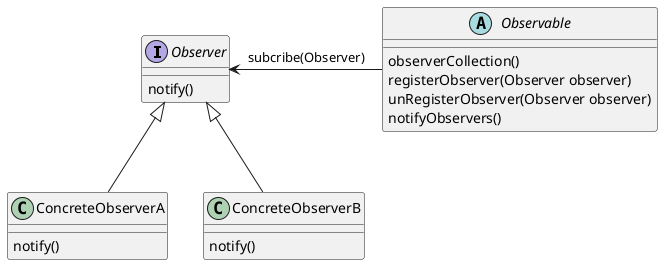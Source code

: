 @startuml

interface Observer
{
    notify()
}
class ConcreteObserverA
{
    notify()
}
class ConcreteObserverB
{
    notify()
}
abstract class Observable
{
    observerCollection()
    registerObserver(Observer observer)
    unRegisterObserver(Observer observer)
    notifyObservers()
}

Observer <|-- ConcreteObserverA
Observer <|-- ConcreteObserverB

Observer <- Observable : subcribe(Observer)

@enduml